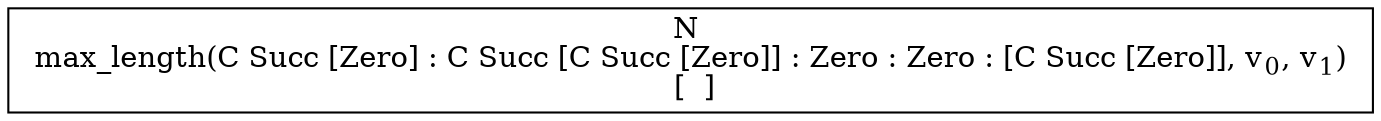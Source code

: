 digraph {
    graph [rankdir=TB
          ,bgcolor=transparent];
    node [shape=box
         ,fillcolor=white
         ,style=filled];
    0 [label=<N <BR/> max_length(C Succ [Zero] : C Succ [C Succ [Zero]] : Zero : Zero : [C Succ [Zero]], v<SUB>0</SUB>, v<SUB>1</SUB>) <BR/>  [  ] >];
}